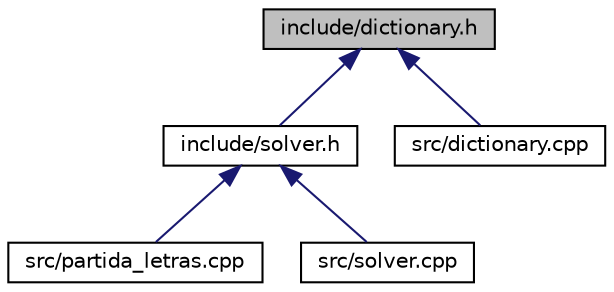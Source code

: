 digraph "include/dictionary.h"
{
 // LATEX_PDF_SIZE
  edge [fontname="Helvetica",fontsize="10",labelfontname="Helvetica",labelfontsize="10"];
  node [fontname="Helvetica",fontsize="10",shape=record];
  Node1 [label="include/dictionary.h",height=0.2,width=0.4,color="black", fillcolor="grey75", style="filled", fontcolor="black",tooltip="Archivo de especificación del TDA Dictionary."];
  Node1 -> Node2 [dir="back",color="midnightblue",fontsize="10",style="solid",fontname="Helvetica"];
  Node2 [label="include/solver.h",height=0.2,width=0.4,color="black", fillcolor="white", style="filled",URL="$solver_8h.html",tooltip="Archivo de especificación del TDA solver."];
  Node2 -> Node3 [dir="back",color="midnightblue",fontsize="10",style="solid",fontname="Helvetica"];
  Node3 [label="src/partida_letras.cpp",height=0.2,width=0.4,color="black", fillcolor="white", style="filled",URL="$partida__letras_8cpp.html",tooltip="programa que prueba el TDA Solver"];
  Node2 -> Node4 [dir="back",color="midnightblue",fontsize="10",style="solid",fontname="Helvetica"];
  Node4 [label="src/solver.cpp",height=0.2,width=0.4,color="black", fillcolor="white", style="filled",URL="$solver_8cpp.html",tooltip="Archivo de implementación del TDA solver."];
  Node1 -> Node5 [dir="back",color="midnightblue",fontsize="10",style="solid",fontname="Helvetica"];
  Node5 [label="src/dictionary.cpp",height=0.2,width=0.4,color="black", fillcolor="white", style="filled",URL="$dictionary_8cpp.html",tooltip="Archivo de implementación del TDA Dictionary."];
}
